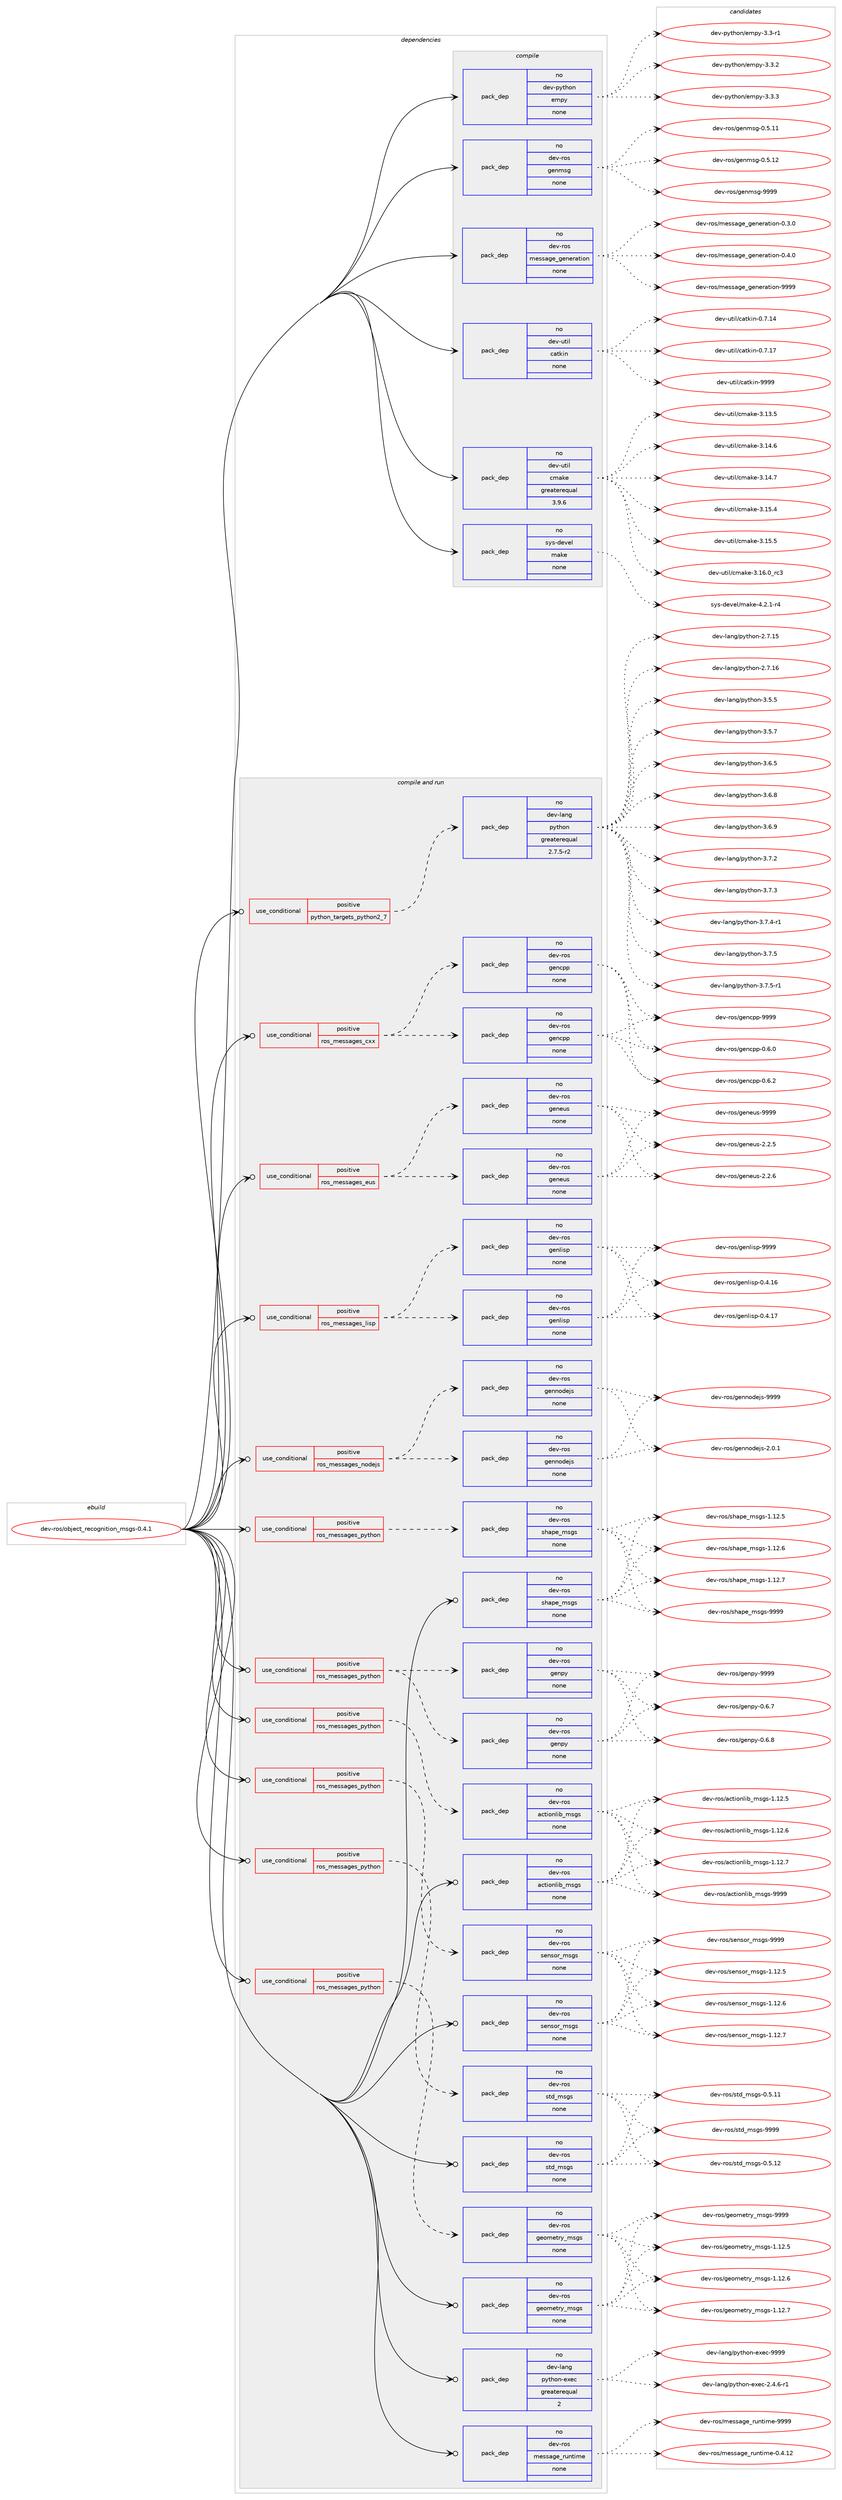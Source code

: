 digraph prolog {

# *************
# Graph options
# *************

newrank=true;
concentrate=true;
compound=true;
graph [rankdir=LR,fontname=Helvetica,fontsize=10,ranksep=1.5];#, ranksep=2.5, nodesep=0.2];
edge  [arrowhead=vee];
node  [fontname=Helvetica,fontsize=10];

# **********
# The ebuild
# **********

subgraph cluster_leftcol {
color=gray;
rank=same;
label=<<i>ebuild</i>>;
id [label="dev-ros/object_recognition_msgs-0.4.1", color=red, width=4, href="../dev-ros/object_recognition_msgs-0.4.1.svg"];
}

# ****************
# The dependencies
# ****************

subgraph cluster_midcol {
color=gray;
label=<<i>dependencies</i>>;
subgraph cluster_compile {
fillcolor="#eeeeee";
style=filled;
label=<<i>compile</i>>;
subgraph pack491332 {
dependency657239 [label=<<TABLE BORDER="0" CELLBORDER="1" CELLSPACING="0" CELLPADDING="4" WIDTH="220"><TR><TD ROWSPAN="6" CELLPADDING="30">pack_dep</TD></TR><TR><TD WIDTH="110">no</TD></TR><TR><TD>dev-python</TD></TR><TR><TD>empy</TD></TR><TR><TD>none</TD></TR><TR><TD></TD></TR></TABLE>>, shape=none, color=blue];
}
id:e -> dependency657239:w [weight=20,style="solid",arrowhead="vee"];
subgraph pack491333 {
dependency657240 [label=<<TABLE BORDER="0" CELLBORDER="1" CELLSPACING="0" CELLPADDING="4" WIDTH="220"><TR><TD ROWSPAN="6" CELLPADDING="30">pack_dep</TD></TR><TR><TD WIDTH="110">no</TD></TR><TR><TD>dev-ros</TD></TR><TR><TD>genmsg</TD></TR><TR><TD>none</TD></TR><TR><TD></TD></TR></TABLE>>, shape=none, color=blue];
}
id:e -> dependency657240:w [weight=20,style="solid",arrowhead="vee"];
subgraph pack491334 {
dependency657241 [label=<<TABLE BORDER="0" CELLBORDER="1" CELLSPACING="0" CELLPADDING="4" WIDTH="220"><TR><TD ROWSPAN="6" CELLPADDING="30">pack_dep</TD></TR><TR><TD WIDTH="110">no</TD></TR><TR><TD>dev-ros</TD></TR><TR><TD>message_generation</TD></TR><TR><TD>none</TD></TR><TR><TD></TD></TR></TABLE>>, shape=none, color=blue];
}
id:e -> dependency657241:w [weight=20,style="solid",arrowhead="vee"];
subgraph pack491335 {
dependency657242 [label=<<TABLE BORDER="0" CELLBORDER="1" CELLSPACING="0" CELLPADDING="4" WIDTH="220"><TR><TD ROWSPAN="6" CELLPADDING="30">pack_dep</TD></TR><TR><TD WIDTH="110">no</TD></TR><TR><TD>dev-util</TD></TR><TR><TD>catkin</TD></TR><TR><TD>none</TD></TR><TR><TD></TD></TR></TABLE>>, shape=none, color=blue];
}
id:e -> dependency657242:w [weight=20,style="solid",arrowhead="vee"];
subgraph pack491336 {
dependency657243 [label=<<TABLE BORDER="0" CELLBORDER="1" CELLSPACING="0" CELLPADDING="4" WIDTH="220"><TR><TD ROWSPAN="6" CELLPADDING="30">pack_dep</TD></TR><TR><TD WIDTH="110">no</TD></TR><TR><TD>dev-util</TD></TR><TR><TD>cmake</TD></TR><TR><TD>greaterequal</TD></TR><TR><TD>3.9.6</TD></TR></TABLE>>, shape=none, color=blue];
}
id:e -> dependency657243:w [weight=20,style="solid",arrowhead="vee"];
subgraph pack491337 {
dependency657244 [label=<<TABLE BORDER="0" CELLBORDER="1" CELLSPACING="0" CELLPADDING="4" WIDTH="220"><TR><TD ROWSPAN="6" CELLPADDING="30">pack_dep</TD></TR><TR><TD WIDTH="110">no</TD></TR><TR><TD>sys-devel</TD></TR><TR><TD>make</TD></TR><TR><TD>none</TD></TR><TR><TD></TD></TR></TABLE>>, shape=none, color=blue];
}
id:e -> dependency657244:w [weight=20,style="solid",arrowhead="vee"];
}
subgraph cluster_compileandrun {
fillcolor="#eeeeee";
style=filled;
label=<<i>compile and run</i>>;
subgraph cond154001 {
dependency657245 [label=<<TABLE BORDER="0" CELLBORDER="1" CELLSPACING="0" CELLPADDING="4"><TR><TD ROWSPAN="3" CELLPADDING="10">use_conditional</TD></TR><TR><TD>positive</TD></TR><TR><TD>python_targets_python2_7</TD></TR></TABLE>>, shape=none, color=red];
subgraph pack491338 {
dependency657246 [label=<<TABLE BORDER="0" CELLBORDER="1" CELLSPACING="0" CELLPADDING="4" WIDTH="220"><TR><TD ROWSPAN="6" CELLPADDING="30">pack_dep</TD></TR><TR><TD WIDTH="110">no</TD></TR><TR><TD>dev-lang</TD></TR><TR><TD>python</TD></TR><TR><TD>greaterequal</TD></TR><TR><TD>2.7.5-r2</TD></TR></TABLE>>, shape=none, color=blue];
}
dependency657245:e -> dependency657246:w [weight=20,style="dashed",arrowhead="vee"];
}
id:e -> dependency657245:w [weight=20,style="solid",arrowhead="odotvee"];
subgraph cond154002 {
dependency657247 [label=<<TABLE BORDER="0" CELLBORDER="1" CELLSPACING="0" CELLPADDING="4"><TR><TD ROWSPAN="3" CELLPADDING="10">use_conditional</TD></TR><TR><TD>positive</TD></TR><TR><TD>ros_messages_cxx</TD></TR></TABLE>>, shape=none, color=red];
subgraph pack491339 {
dependency657248 [label=<<TABLE BORDER="0" CELLBORDER="1" CELLSPACING="0" CELLPADDING="4" WIDTH="220"><TR><TD ROWSPAN="6" CELLPADDING="30">pack_dep</TD></TR><TR><TD WIDTH="110">no</TD></TR><TR><TD>dev-ros</TD></TR><TR><TD>gencpp</TD></TR><TR><TD>none</TD></TR><TR><TD></TD></TR></TABLE>>, shape=none, color=blue];
}
dependency657247:e -> dependency657248:w [weight=20,style="dashed",arrowhead="vee"];
subgraph pack491340 {
dependency657249 [label=<<TABLE BORDER="0" CELLBORDER="1" CELLSPACING="0" CELLPADDING="4" WIDTH="220"><TR><TD ROWSPAN="6" CELLPADDING="30">pack_dep</TD></TR><TR><TD WIDTH="110">no</TD></TR><TR><TD>dev-ros</TD></TR><TR><TD>gencpp</TD></TR><TR><TD>none</TD></TR><TR><TD></TD></TR></TABLE>>, shape=none, color=blue];
}
dependency657247:e -> dependency657249:w [weight=20,style="dashed",arrowhead="vee"];
}
id:e -> dependency657247:w [weight=20,style="solid",arrowhead="odotvee"];
subgraph cond154003 {
dependency657250 [label=<<TABLE BORDER="0" CELLBORDER="1" CELLSPACING="0" CELLPADDING="4"><TR><TD ROWSPAN="3" CELLPADDING="10">use_conditional</TD></TR><TR><TD>positive</TD></TR><TR><TD>ros_messages_eus</TD></TR></TABLE>>, shape=none, color=red];
subgraph pack491341 {
dependency657251 [label=<<TABLE BORDER="0" CELLBORDER="1" CELLSPACING="0" CELLPADDING="4" WIDTH="220"><TR><TD ROWSPAN="6" CELLPADDING="30">pack_dep</TD></TR><TR><TD WIDTH="110">no</TD></TR><TR><TD>dev-ros</TD></TR><TR><TD>geneus</TD></TR><TR><TD>none</TD></TR><TR><TD></TD></TR></TABLE>>, shape=none, color=blue];
}
dependency657250:e -> dependency657251:w [weight=20,style="dashed",arrowhead="vee"];
subgraph pack491342 {
dependency657252 [label=<<TABLE BORDER="0" CELLBORDER="1" CELLSPACING="0" CELLPADDING="4" WIDTH="220"><TR><TD ROWSPAN="6" CELLPADDING="30">pack_dep</TD></TR><TR><TD WIDTH="110">no</TD></TR><TR><TD>dev-ros</TD></TR><TR><TD>geneus</TD></TR><TR><TD>none</TD></TR><TR><TD></TD></TR></TABLE>>, shape=none, color=blue];
}
dependency657250:e -> dependency657252:w [weight=20,style="dashed",arrowhead="vee"];
}
id:e -> dependency657250:w [weight=20,style="solid",arrowhead="odotvee"];
subgraph cond154004 {
dependency657253 [label=<<TABLE BORDER="0" CELLBORDER="1" CELLSPACING="0" CELLPADDING="4"><TR><TD ROWSPAN="3" CELLPADDING="10">use_conditional</TD></TR><TR><TD>positive</TD></TR><TR><TD>ros_messages_lisp</TD></TR></TABLE>>, shape=none, color=red];
subgraph pack491343 {
dependency657254 [label=<<TABLE BORDER="0" CELLBORDER="1" CELLSPACING="0" CELLPADDING="4" WIDTH="220"><TR><TD ROWSPAN="6" CELLPADDING="30">pack_dep</TD></TR><TR><TD WIDTH="110">no</TD></TR><TR><TD>dev-ros</TD></TR><TR><TD>genlisp</TD></TR><TR><TD>none</TD></TR><TR><TD></TD></TR></TABLE>>, shape=none, color=blue];
}
dependency657253:e -> dependency657254:w [weight=20,style="dashed",arrowhead="vee"];
subgraph pack491344 {
dependency657255 [label=<<TABLE BORDER="0" CELLBORDER="1" CELLSPACING="0" CELLPADDING="4" WIDTH="220"><TR><TD ROWSPAN="6" CELLPADDING="30">pack_dep</TD></TR><TR><TD WIDTH="110">no</TD></TR><TR><TD>dev-ros</TD></TR><TR><TD>genlisp</TD></TR><TR><TD>none</TD></TR><TR><TD></TD></TR></TABLE>>, shape=none, color=blue];
}
dependency657253:e -> dependency657255:w [weight=20,style="dashed",arrowhead="vee"];
}
id:e -> dependency657253:w [weight=20,style="solid",arrowhead="odotvee"];
subgraph cond154005 {
dependency657256 [label=<<TABLE BORDER="0" CELLBORDER="1" CELLSPACING="0" CELLPADDING="4"><TR><TD ROWSPAN="3" CELLPADDING="10">use_conditional</TD></TR><TR><TD>positive</TD></TR><TR><TD>ros_messages_nodejs</TD></TR></TABLE>>, shape=none, color=red];
subgraph pack491345 {
dependency657257 [label=<<TABLE BORDER="0" CELLBORDER="1" CELLSPACING="0" CELLPADDING="4" WIDTH="220"><TR><TD ROWSPAN="6" CELLPADDING="30">pack_dep</TD></TR><TR><TD WIDTH="110">no</TD></TR><TR><TD>dev-ros</TD></TR><TR><TD>gennodejs</TD></TR><TR><TD>none</TD></TR><TR><TD></TD></TR></TABLE>>, shape=none, color=blue];
}
dependency657256:e -> dependency657257:w [weight=20,style="dashed",arrowhead="vee"];
subgraph pack491346 {
dependency657258 [label=<<TABLE BORDER="0" CELLBORDER="1" CELLSPACING="0" CELLPADDING="4" WIDTH="220"><TR><TD ROWSPAN="6" CELLPADDING="30">pack_dep</TD></TR><TR><TD WIDTH="110">no</TD></TR><TR><TD>dev-ros</TD></TR><TR><TD>gennodejs</TD></TR><TR><TD>none</TD></TR><TR><TD></TD></TR></TABLE>>, shape=none, color=blue];
}
dependency657256:e -> dependency657258:w [weight=20,style="dashed",arrowhead="vee"];
}
id:e -> dependency657256:w [weight=20,style="solid",arrowhead="odotvee"];
subgraph cond154006 {
dependency657259 [label=<<TABLE BORDER="0" CELLBORDER="1" CELLSPACING="0" CELLPADDING="4"><TR><TD ROWSPAN="3" CELLPADDING="10">use_conditional</TD></TR><TR><TD>positive</TD></TR><TR><TD>ros_messages_python</TD></TR></TABLE>>, shape=none, color=red];
subgraph pack491347 {
dependency657260 [label=<<TABLE BORDER="0" CELLBORDER="1" CELLSPACING="0" CELLPADDING="4" WIDTH="220"><TR><TD ROWSPAN="6" CELLPADDING="30">pack_dep</TD></TR><TR><TD WIDTH="110">no</TD></TR><TR><TD>dev-ros</TD></TR><TR><TD>actionlib_msgs</TD></TR><TR><TD>none</TD></TR><TR><TD></TD></TR></TABLE>>, shape=none, color=blue];
}
dependency657259:e -> dependency657260:w [weight=20,style="dashed",arrowhead="vee"];
}
id:e -> dependency657259:w [weight=20,style="solid",arrowhead="odotvee"];
subgraph cond154007 {
dependency657261 [label=<<TABLE BORDER="0" CELLBORDER="1" CELLSPACING="0" CELLPADDING="4"><TR><TD ROWSPAN="3" CELLPADDING="10">use_conditional</TD></TR><TR><TD>positive</TD></TR><TR><TD>ros_messages_python</TD></TR></TABLE>>, shape=none, color=red];
subgraph pack491348 {
dependency657262 [label=<<TABLE BORDER="0" CELLBORDER="1" CELLSPACING="0" CELLPADDING="4" WIDTH="220"><TR><TD ROWSPAN="6" CELLPADDING="30">pack_dep</TD></TR><TR><TD WIDTH="110">no</TD></TR><TR><TD>dev-ros</TD></TR><TR><TD>genpy</TD></TR><TR><TD>none</TD></TR><TR><TD></TD></TR></TABLE>>, shape=none, color=blue];
}
dependency657261:e -> dependency657262:w [weight=20,style="dashed",arrowhead="vee"];
subgraph pack491349 {
dependency657263 [label=<<TABLE BORDER="0" CELLBORDER="1" CELLSPACING="0" CELLPADDING="4" WIDTH="220"><TR><TD ROWSPAN="6" CELLPADDING="30">pack_dep</TD></TR><TR><TD WIDTH="110">no</TD></TR><TR><TD>dev-ros</TD></TR><TR><TD>genpy</TD></TR><TR><TD>none</TD></TR><TR><TD></TD></TR></TABLE>>, shape=none, color=blue];
}
dependency657261:e -> dependency657263:w [weight=20,style="dashed",arrowhead="vee"];
}
id:e -> dependency657261:w [weight=20,style="solid",arrowhead="odotvee"];
subgraph cond154008 {
dependency657264 [label=<<TABLE BORDER="0" CELLBORDER="1" CELLSPACING="0" CELLPADDING="4"><TR><TD ROWSPAN="3" CELLPADDING="10">use_conditional</TD></TR><TR><TD>positive</TD></TR><TR><TD>ros_messages_python</TD></TR></TABLE>>, shape=none, color=red];
subgraph pack491350 {
dependency657265 [label=<<TABLE BORDER="0" CELLBORDER="1" CELLSPACING="0" CELLPADDING="4" WIDTH="220"><TR><TD ROWSPAN="6" CELLPADDING="30">pack_dep</TD></TR><TR><TD WIDTH="110">no</TD></TR><TR><TD>dev-ros</TD></TR><TR><TD>geometry_msgs</TD></TR><TR><TD>none</TD></TR><TR><TD></TD></TR></TABLE>>, shape=none, color=blue];
}
dependency657264:e -> dependency657265:w [weight=20,style="dashed",arrowhead="vee"];
}
id:e -> dependency657264:w [weight=20,style="solid",arrowhead="odotvee"];
subgraph cond154009 {
dependency657266 [label=<<TABLE BORDER="0" CELLBORDER="1" CELLSPACING="0" CELLPADDING="4"><TR><TD ROWSPAN="3" CELLPADDING="10">use_conditional</TD></TR><TR><TD>positive</TD></TR><TR><TD>ros_messages_python</TD></TR></TABLE>>, shape=none, color=red];
subgraph pack491351 {
dependency657267 [label=<<TABLE BORDER="0" CELLBORDER="1" CELLSPACING="0" CELLPADDING="4" WIDTH="220"><TR><TD ROWSPAN="6" CELLPADDING="30">pack_dep</TD></TR><TR><TD WIDTH="110">no</TD></TR><TR><TD>dev-ros</TD></TR><TR><TD>sensor_msgs</TD></TR><TR><TD>none</TD></TR><TR><TD></TD></TR></TABLE>>, shape=none, color=blue];
}
dependency657266:e -> dependency657267:w [weight=20,style="dashed",arrowhead="vee"];
}
id:e -> dependency657266:w [weight=20,style="solid",arrowhead="odotvee"];
subgraph cond154010 {
dependency657268 [label=<<TABLE BORDER="0" CELLBORDER="1" CELLSPACING="0" CELLPADDING="4"><TR><TD ROWSPAN="3" CELLPADDING="10">use_conditional</TD></TR><TR><TD>positive</TD></TR><TR><TD>ros_messages_python</TD></TR></TABLE>>, shape=none, color=red];
subgraph pack491352 {
dependency657269 [label=<<TABLE BORDER="0" CELLBORDER="1" CELLSPACING="0" CELLPADDING="4" WIDTH="220"><TR><TD ROWSPAN="6" CELLPADDING="30">pack_dep</TD></TR><TR><TD WIDTH="110">no</TD></TR><TR><TD>dev-ros</TD></TR><TR><TD>shape_msgs</TD></TR><TR><TD>none</TD></TR><TR><TD></TD></TR></TABLE>>, shape=none, color=blue];
}
dependency657268:e -> dependency657269:w [weight=20,style="dashed",arrowhead="vee"];
}
id:e -> dependency657268:w [weight=20,style="solid",arrowhead="odotvee"];
subgraph cond154011 {
dependency657270 [label=<<TABLE BORDER="0" CELLBORDER="1" CELLSPACING="0" CELLPADDING="4"><TR><TD ROWSPAN="3" CELLPADDING="10">use_conditional</TD></TR><TR><TD>positive</TD></TR><TR><TD>ros_messages_python</TD></TR></TABLE>>, shape=none, color=red];
subgraph pack491353 {
dependency657271 [label=<<TABLE BORDER="0" CELLBORDER="1" CELLSPACING="0" CELLPADDING="4" WIDTH="220"><TR><TD ROWSPAN="6" CELLPADDING="30">pack_dep</TD></TR><TR><TD WIDTH="110">no</TD></TR><TR><TD>dev-ros</TD></TR><TR><TD>std_msgs</TD></TR><TR><TD>none</TD></TR><TR><TD></TD></TR></TABLE>>, shape=none, color=blue];
}
dependency657270:e -> dependency657271:w [weight=20,style="dashed",arrowhead="vee"];
}
id:e -> dependency657270:w [weight=20,style="solid",arrowhead="odotvee"];
subgraph pack491354 {
dependency657272 [label=<<TABLE BORDER="0" CELLBORDER="1" CELLSPACING="0" CELLPADDING="4" WIDTH="220"><TR><TD ROWSPAN="6" CELLPADDING="30">pack_dep</TD></TR><TR><TD WIDTH="110">no</TD></TR><TR><TD>dev-lang</TD></TR><TR><TD>python-exec</TD></TR><TR><TD>greaterequal</TD></TR><TR><TD>2</TD></TR></TABLE>>, shape=none, color=blue];
}
id:e -> dependency657272:w [weight=20,style="solid",arrowhead="odotvee"];
subgraph pack491355 {
dependency657273 [label=<<TABLE BORDER="0" CELLBORDER="1" CELLSPACING="0" CELLPADDING="4" WIDTH="220"><TR><TD ROWSPAN="6" CELLPADDING="30">pack_dep</TD></TR><TR><TD WIDTH="110">no</TD></TR><TR><TD>dev-ros</TD></TR><TR><TD>actionlib_msgs</TD></TR><TR><TD>none</TD></TR><TR><TD></TD></TR></TABLE>>, shape=none, color=blue];
}
id:e -> dependency657273:w [weight=20,style="solid",arrowhead="odotvee"];
subgraph pack491356 {
dependency657274 [label=<<TABLE BORDER="0" CELLBORDER="1" CELLSPACING="0" CELLPADDING="4" WIDTH="220"><TR><TD ROWSPAN="6" CELLPADDING="30">pack_dep</TD></TR><TR><TD WIDTH="110">no</TD></TR><TR><TD>dev-ros</TD></TR><TR><TD>geometry_msgs</TD></TR><TR><TD>none</TD></TR><TR><TD></TD></TR></TABLE>>, shape=none, color=blue];
}
id:e -> dependency657274:w [weight=20,style="solid",arrowhead="odotvee"];
subgraph pack491357 {
dependency657275 [label=<<TABLE BORDER="0" CELLBORDER="1" CELLSPACING="0" CELLPADDING="4" WIDTH="220"><TR><TD ROWSPAN="6" CELLPADDING="30">pack_dep</TD></TR><TR><TD WIDTH="110">no</TD></TR><TR><TD>dev-ros</TD></TR><TR><TD>message_runtime</TD></TR><TR><TD>none</TD></TR><TR><TD></TD></TR></TABLE>>, shape=none, color=blue];
}
id:e -> dependency657275:w [weight=20,style="solid",arrowhead="odotvee"];
subgraph pack491358 {
dependency657276 [label=<<TABLE BORDER="0" CELLBORDER="1" CELLSPACING="0" CELLPADDING="4" WIDTH="220"><TR><TD ROWSPAN="6" CELLPADDING="30">pack_dep</TD></TR><TR><TD WIDTH="110">no</TD></TR><TR><TD>dev-ros</TD></TR><TR><TD>sensor_msgs</TD></TR><TR><TD>none</TD></TR><TR><TD></TD></TR></TABLE>>, shape=none, color=blue];
}
id:e -> dependency657276:w [weight=20,style="solid",arrowhead="odotvee"];
subgraph pack491359 {
dependency657277 [label=<<TABLE BORDER="0" CELLBORDER="1" CELLSPACING="0" CELLPADDING="4" WIDTH="220"><TR><TD ROWSPAN="6" CELLPADDING="30">pack_dep</TD></TR><TR><TD WIDTH="110">no</TD></TR><TR><TD>dev-ros</TD></TR><TR><TD>shape_msgs</TD></TR><TR><TD>none</TD></TR><TR><TD></TD></TR></TABLE>>, shape=none, color=blue];
}
id:e -> dependency657277:w [weight=20,style="solid",arrowhead="odotvee"];
subgraph pack491360 {
dependency657278 [label=<<TABLE BORDER="0" CELLBORDER="1" CELLSPACING="0" CELLPADDING="4" WIDTH="220"><TR><TD ROWSPAN="6" CELLPADDING="30">pack_dep</TD></TR><TR><TD WIDTH="110">no</TD></TR><TR><TD>dev-ros</TD></TR><TR><TD>std_msgs</TD></TR><TR><TD>none</TD></TR><TR><TD></TD></TR></TABLE>>, shape=none, color=blue];
}
id:e -> dependency657278:w [weight=20,style="solid",arrowhead="odotvee"];
}
subgraph cluster_run {
fillcolor="#eeeeee";
style=filled;
label=<<i>run</i>>;
}
}

# **************
# The candidates
# **************

subgraph cluster_choices {
rank=same;
color=gray;
label=<<i>candidates</i>>;

subgraph choice491332 {
color=black;
nodesep=1;
choice1001011184511212111610411111047101109112121455146514511449 [label="dev-python/empy-3.3-r1", color=red, width=4,href="../dev-python/empy-3.3-r1.svg"];
choice1001011184511212111610411111047101109112121455146514650 [label="dev-python/empy-3.3.2", color=red, width=4,href="../dev-python/empy-3.3.2.svg"];
choice1001011184511212111610411111047101109112121455146514651 [label="dev-python/empy-3.3.3", color=red, width=4,href="../dev-python/empy-3.3.3.svg"];
dependency657239:e -> choice1001011184511212111610411111047101109112121455146514511449:w [style=dotted,weight="100"];
dependency657239:e -> choice1001011184511212111610411111047101109112121455146514650:w [style=dotted,weight="100"];
dependency657239:e -> choice1001011184511212111610411111047101109112121455146514651:w [style=dotted,weight="100"];
}
subgraph choice491333 {
color=black;
nodesep=1;
choice100101118451141111154710310111010911510345484653464949 [label="dev-ros/genmsg-0.5.11", color=red, width=4,href="../dev-ros/genmsg-0.5.11.svg"];
choice100101118451141111154710310111010911510345484653464950 [label="dev-ros/genmsg-0.5.12", color=red, width=4,href="../dev-ros/genmsg-0.5.12.svg"];
choice10010111845114111115471031011101091151034557575757 [label="dev-ros/genmsg-9999", color=red, width=4,href="../dev-ros/genmsg-9999.svg"];
dependency657240:e -> choice100101118451141111154710310111010911510345484653464949:w [style=dotted,weight="100"];
dependency657240:e -> choice100101118451141111154710310111010911510345484653464950:w [style=dotted,weight="100"];
dependency657240:e -> choice10010111845114111115471031011101091151034557575757:w [style=dotted,weight="100"];
}
subgraph choice491334 {
color=black;
nodesep=1;
choice1001011184511411111547109101115115971031019510310111010111497116105111110454846514648 [label="dev-ros/message_generation-0.3.0", color=red, width=4,href="../dev-ros/message_generation-0.3.0.svg"];
choice1001011184511411111547109101115115971031019510310111010111497116105111110454846524648 [label="dev-ros/message_generation-0.4.0", color=red, width=4,href="../dev-ros/message_generation-0.4.0.svg"];
choice10010111845114111115471091011151159710310195103101110101114971161051111104557575757 [label="dev-ros/message_generation-9999", color=red, width=4,href="../dev-ros/message_generation-9999.svg"];
dependency657241:e -> choice1001011184511411111547109101115115971031019510310111010111497116105111110454846514648:w [style=dotted,weight="100"];
dependency657241:e -> choice1001011184511411111547109101115115971031019510310111010111497116105111110454846524648:w [style=dotted,weight="100"];
dependency657241:e -> choice10010111845114111115471091011151159710310195103101110101114971161051111104557575757:w [style=dotted,weight="100"];
}
subgraph choice491335 {
color=black;
nodesep=1;
choice1001011184511711610510847999711610710511045484655464952 [label="dev-util/catkin-0.7.14", color=red, width=4,href="../dev-util/catkin-0.7.14.svg"];
choice1001011184511711610510847999711610710511045484655464955 [label="dev-util/catkin-0.7.17", color=red, width=4,href="../dev-util/catkin-0.7.17.svg"];
choice100101118451171161051084799971161071051104557575757 [label="dev-util/catkin-9999", color=red, width=4,href="../dev-util/catkin-9999.svg"];
dependency657242:e -> choice1001011184511711610510847999711610710511045484655464952:w [style=dotted,weight="100"];
dependency657242:e -> choice1001011184511711610510847999711610710511045484655464955:w [style=dotted,weight="100"];
dependency657242:e -> choice100101118451171161051084799971161071051104557575757:w [style=dotted,weight="100"];
}
subgraph choice491336 {
color=black;
nodesep=1;
choice1001011184511711610510847991099710710145514649514653 [label="dev-util/cmake-3.13.5", color=red, width=4,href="../dev-util/cmake-3.13.5.svg"];
choice1001011184511711610510847991099710710145514649524654 [label="dev-util/cmake-3.14.6", color=red, width=4,href="../dev-util/cmake-3.14.6.svg"];
choice1001011184511711610510847991099710710145514649524655 [label="dev-util/cmake-3.14.7", color=red, width=4,href="../dev-util/cmake-3.14.7.svg"];
choice1001011184511711610510847991099710710145514649534652 [label="dev-util/cmake-3.15.4", color=red, width=4,href="../dev-util/cmake-3.15.4.svg"];
choice1001011184511711610510847991099710710145514649534653 [label="dev-util/cmake-3.15.5", color=red, width=4,href="../dev-util/cmake-3.15.5.svg"];
choice1001011184511711610510847991099710710145514649544648951149951 [label="dev-util/cmake-3.16.0_rc3", color=red, width=4,href="../dev-util/cmake-3.16.0_rc3.svg"];
dependency657243:e -> choice1001011184511711610510847991099710710145514649514653:w [style=dotted,weight="100"];
dependency657243:e -> choice1001011184511711610510847991099710710145514649524654:w [style=dotted,weight="100"];
dependency657243:e -> choice1001011184511711610510847991099710710145514649524655:w [style=dotted,weight="100"];
dependency657243:e -> choice1001011184511711610510847991099710710145514649534652:w [style=dotted,weight="100"];
dependency657243:e -> choice1001011184511711610510847991099710710145514649534653:w [style=dotted,weight="100"];
dependency657243:e -> choice1001011184511711610510847991099710710145514649544648951149951:w [style=dotted,weight="100"];
}
subgraph choice491337 {
color=black;
nodesep=1;
choice1151211154510010111810110847109971071014552465046494511452 [label="sys-devel/make-4.2.1-r4", color=red, width=4,href="../sys-devel/make-4.2.1-r4.svg"];
dependency657244:e -> choice1151211154510010111810110847109971071014552465046494511452:w [style=dotted,weight="100"];
}
subgraph choice491338 {
color=black;
nodesep=1;
choice10010111845108971101034711212111610411111045504655464953 [label="dev-lang/python-2.7.15", color=red, width=4,href="../dev-lang/python-2.7.15.svg"];
choice10010111845108971101034711212111610411111045504655464954 [label="dev-lang/python-2.7.16", color=red, width=4,href="../dev-lang/python-2.7.16.svg"];
choice100101118451089711010347112121116104111110455146534653 [label="dev-lang/python-3.5.5", color=red, width=4,href="../dev-lang/python-3.5.5.svg"];
choice100101118451089711010347112121116104111110455146534655 [label="dev-lang/python-3.5.7", color=red, width=4,href="../dev-lang/python-3.5.7.svg"];
choice100101118451089711010347112121116104111110455146544653 [label="dev-lang/python-3.6.5", color=red, width=4,href="../dev-lang/python-3.6.5.svg"];
choice100101118451089711010347112121116104111110455146544656 [label="dev-lang/python-3.6.8", color=red, width=4,href="../dev-lang/python-3.6.8.svg"];
choice100101118451089711010347112121116104111110455146544657 [label="dev-lang/python-3.6.9", color=red, width=4,href="../dev-lang/python-3.6.9.svg"];
choice100101118451089711010347112121116104111110455146554650 [label="dev-lang/python-3.7.2", color=red, width=4,href="../dev-lang/python-3.7.2.svg"];
choice100101118451089711010347112121116104111110455146554651 [label="dev-lang/python-3.7.3", color=red, width=4,href="../dev-lang/python-3.7.3.svg"];
choice1001011184510897110103471121211161041111104551465546524511449 [label="dev-lang/python-3.7.4-r1", color=red, width=4,href="../dev-lang/python-3.7.4-r1.svg"];
choice100101118451089711010347112121116104111110455146554653 [label="dev-lang/python-3.7.5", color=red, width=4,href="../dev-lang/python-3.7.5.svg"];
choice1001011184510897110103471121211161041111104551465546534511449 [label="dev-lang/python-3.7.5-r1", color=red, width=4,href="../dev-lang/python-3.7.5-r1.svg"];
dependency657246:e -> choice10010111845108971101034711212111610411111045504655464953:w [style=dotted,weight="100"];
dependency657246:e -> choice10010111845108971101034711212111610411111045504655464954:w [style=dotted,weight="100"];
dependency657246:e -> choice100101118451089711010347112121116104111110455146534653:w [style=dotted,weight="100"];
dependency657246:e -> choice100101118451089711010347112121116104111110455146534655:w [style=dotted,weight="100"];
dependency657246:e -> choice100101118451089711010347112121116104111110455146544653:w [style=dotted,weight="100"];
dependency657246:e -> choice100101118451089711010347112121116104111110455146544656:w [style=dotted,weight="100"];
dependency657246:e -> choice100101118451089711010347112121116104111110455146544657:w [style=dotted,weight="100"];
dependency657246:e -> choice100101118451089711010347112121116104111110455146554650:w [style=dotted,weight="100"];
dependency657246:e -> choice100101118451089711010347112121116104111110455146554651:w [style=dotted,weight="100"];
dependency657246:e -> choice1001011184510897110103471121211161041111104551465546524511449:w [style=dotted,weight="100"];
dependency657246:e -> choice100101118451089711010347112121116104111110455146554653:w [style=dotted,weight="100"];
dependency657246:e -> choice1001011184510897110103471121211161041111104551465546534511449:w [style=dotted,weight="100"];
}
subgraph choice491339 {
color=black;
nodesep=1;
choice100101118451141111154710310111099112112454846544648 [label="dev-ros/gencpp-0.6.0", color=red, width=4,href="../dev-ros/gencpp-0.6.0.svg"];
choice100101118451141111154710310111099112112454846544650 [label="dev-ros/gencpp-0.6.2", color=red, width=4,href="../dev-ros/gencpp-0.6.2.svg"];
choice1001011184511411111547103101110991121124557575757 [label="dev-ros/gencpp-9999", color=red, width=4,href="../dev-ros/gencpp-9999.svg"];
dependency657248:e -> choice100101118451141111154710310111099112112454846544648:w [style=dotted,weight="100"];
dependency657248:e -> choice100101118451141111154710310111099112112454846544650:w [style=dotted,weight="100"];
dependency657248:e -> choice1001011184511411111547103101110991121124557575757:w [style=dotted,weight="100"];
}
subgraph choice491340 {
color=black;
nodesep=1;
choice100101118451141111154710310111099112112454846544648 [label="dev-ros/gencpp-0.6.0", color=red, width=4,href="../dev-ros/gencpp-0.6.0.svg"];
choice100101118451141111154710310111099112112454846544650 [label="dev-ros/gencpp-0.6.2", color=red, width=4,href="../dev-ros/gencpp-0.6.2.svg"];
choice1001011184511411111547103101110991121124557575757 [label="dev-ros/gencpp-9999", color=red, width=4,href="../dev-ros/gencpp-9999.svg"];
dependency657249:e -> choice100101118451141111154710310111099112112454846544648:w [style=dotted,weight="100"];
dependency657249:e -> choice100101118451141111154710310111099112112454846544650:w [style=dotted,weight="100"];
dependency657249:e -> choice1001011184511411111547103101110991121124557575757:w [style=dotted,weight="100"];
}
subgraph choice491341 {
color=black;
nodesep=1;
choice1001011184511411111547103101110101117115455046504653 [label="dev-ros/geneus-2.2.5", color=red, width=4,href="../dev-ros/geneus-2.2.5.svg"];
choice1001011184511411111547103101110101117115455046504654 [label="dev-ros/geneus-2.2.6", color=red, width=4,href="../dev-ros/geneus-2.2.6.svg"];
choice10010111845114111115471031011101011171154557575757 [label="dev-ros/geneus-9999", color=red, width=4,href="../dev-ros/geneus-9999.svg"];
dependency657251:e -> choice1001011184511411111547103101110101117115455046504653:w [style=dotted,weight="100"];
dependency657251:e -> choice1001011184511411111547103101110101117115455046504654:w [style=dotted,weight="100"];
dependency657251:e -> choice10010111845114111115471031011101011171154557575757:w [style=dotted,weight="100"];
}
subgraph choice491342 {
color=black;
nodesep=1;
choice1001011184511411111547103101110101117115455046504653 [label="dev-ros/geneus-2.2.5", color=red, width=4,href="../dev-ros/geneus-2.2.5.svg"];
choice1001011184511411111547103101110101117115455046504654 [label="dev-ros/geneus-2.2.6", color=red, width=4,href="../dev-ros/geneus-2.2.6.svg"];
choice10010111845114111115471031011101011171154557575757 [label="dev-ros/geneus-9999", color=red, width=4,href="../dev-ros/geneus-9999.svg"];
dependency657252:e -> choice1001011184511411111547103101110101117115455046504653:w [style=dotted,weight="100"];
dependency657252:e -> choice1001011184511411111547103101110101117115455046504654:w [style=dotted,weight="100"];
dependency657252:e -> choice10010111845114111115471031011101011171154557575757:w [style=dotted,weight="100"];
}
subgraph choice491343 {
color=black;
nodesep=1;
choice100101118451141111154710310111010810511511245484652464954 [label="dev-ros/genlisp-0.4.16", color=red, width=4,href="../dev-ros/genlisp-0.4.16.svg"];
choice100101118451141111154710310111010810511511245484652464955 [label="dev-ros/genlisp-0.4.17", color=red, width=4,href="../dev-ros/genlisp-0.4.17.svg"];
choice10010111845114111115471031011101081051151124557575757 [label="dev-ros/genlisp-9999", color=red, width=4,href="../dev-ros/genlisp-9999.svg"];
dependency657254:e -> choice100101118451141111154710310111010810511511245484652464954:w [style=dotted,weight="100"];
dependency657254:e -> choice100101118451141111154710310111010810511511245484652464955:w [style=dotted,weight="100"];
dependency657254:e -> choice10010111845114111115471031011101081051151124557575757:w [style=dotted,weight="100"];
}
subgraph choice491344 {
color=black;
nodesep=1;
choice100101118451141111154710310111010810511511245484652464954 [label="dev-ros/genlisp-0.4.16", color=red, width=4,href="../dev-ros/genlisp-0.4.16.svg"];
choice100101118451141111154710310111010810511511245484652464955 [label="dev-ros/genlisp-0.4.17", color=red, width=4,href="../dev-ros/genlisp-0.4.17.svg"];
choice10010111845114111115471031011101081051151124557575757 [label="dev-ros/genlisp-9999", color=red, width=4,href="../dev-ros/genlisp-9999.svg"];
dependency657255:e -> choice100101118451141111154710310111010810511511245484652464954:w [style=dotted,weight="100"];
dependency657255:e -> choice100101118451141111154710310111010810511511245484652464955:w [style=dotted,weight="100"];
dependency657255:e -> choice10010111845114111115471031011101081051151124557575757:w [style=dotted,weight="100"];
}
subgraph choice491345 {
color=black;
nodesep=1;
choice1001011184511411111547103101110110111100101106115455046484649 [label="dev-ros/gennodejs-2.0.1", color=red, width=4,href="../dev-ros/gennodejs-2.0.1.svg"];
choice10010111845114111115471031011101101111001011061154557575757 [label="dev-ros/gennodejs-9999", color=red, width=4,href="../dev-ros/gennodejs-9999.svg"];
dependency657257:e -> choice1001011184511411111547103101110110111100101106115455046484649:w [style=dotted,weight="100"];
dependency657257:e -> choice10010111845114111115471031011101101111001011061154557575757:w [style=dotted,weight="100"];
}
subgraph choice491346 {
color=black;
nodesep=1;
choice1001011184511411111547103101110110111100101106115455046484649 [label="dev-ros/gennodejs-2.0.1", color=red, width=4,href="../dev-ros/gennodejs-2.0.1.svg"];
choice10010111845114111115471031011101101111001011061154557575757 [label="dev-ros/gennodejs-9999", color=red, width=4,href="../dev-ros/gennodejs-9999.svg"];
dependency657258:e -> choice1001011184511411111547103101110110111100101106115455046484649:w [style=dotted,weight="100"];
dependency657258:e -> choice10010111845114111115471031011101101111001011061154557575757:w [style=dotted,weight="100"];
}
subgraph choice491347 {
color=black;
nodesep=1;
choice10010111845114111115479799116105111110108105989510911510311545494649504653 [label="dev-ros/actionlib_msgs-1.12.5", color=red, width=4,href="../dev-ros/actionlib_msgs-1.12.5.svg"];
choice10010111845114111115479799116105111110108105989510911510311545494649504654 [label="dev-ros/actionlib_msgs-1.12.6", color=red, width=4,href="../dev-ros/actionlib_msgs-1.12.6.svg"];
choice10010111845114111115479799116105111110108105989510911510311545494649504655 [label="dev-ros/actionlib_msgs-1.12.7", color=red, width=4,href="../dev-ros/actionlib_msgs-1.12.7.svg"];
choice1001011184511411111547979911610511111010810598951091151031154557575757 [label="dev-ros/actionlib_msgs-9999", color=red, width=4,href="../dev-ros/actionlib_msgs-9999.svg"];
dependency657260:e -> choice10010111845114111115479799116105111110108105989510911510311545494649504653:w [style=dotted,weight="100"];
dependency657260:e -> choice10010111845114111115479799116105111110108105989510911510311545494649504654:w [style=dotted,weight="100"];
dependency657260:e -> choice10010111845114111115479799116105111110108105989510911510311545494649504655:w [style=dotted,weight="100"];
dependency657260:e -> choice1001011184511411111547979911610511111010810598951091151031154557575757:w [style=dotted,weight="100"];
}
subgraph choice491348 {
color=black;
nodesep=1;
choice1001011184511411111547103101110112121454846544655 [label="dev-ros/genpy-0.6.7", color=red, width=4,href="../dev-ros/genpy-0.6.7.svg"];
choice1001011184511411111547103101110112121454846544656 [label="dev-ros/genpy-0.6.8", color=red, width=4,href="../dev-ros/genpy-0.6.8.svg"];
choice10010111845114111115471031011101121214557575757 [label="dev-ros/genpy-9999", color=red, width=4,href="../dev-ros/genpy-9999.svg"];
dependency657262:e -> choice1001011184511411111547103101110112121454846544655:w [style=dotted,weight="100"];
dependency657262:e -> choice1001011184511411111547103101110112121454846544656:w [style=dotted,weight="100"];
dependency657262:e -> choice10010111845114111115471031011101121214557575757:w [style=dotted,weight="100"];
}
subgraph choice491349 {
color=black;
nodesep=1;
choice1001011184511411111547103101110112121454846544655 [label="dev-ros/genpy-0.6.7", color=red, width=4,href="../dev-ros/genpy-0.6.7.svg"];
choice1001011184511411111547103101110112121454846544656 [label="dev-ros/genpy-0.6.8", color=red, width=4,href="../dev-ros/genpy-0.6.8.svg"];
choice10010111845114111115471031011101121214557575757 [label="dev-ros/genpy-9999", color=red, width=4,href="../dev-ros/genpy-9999.svg"];
dependency657263:e -> choice1001011184511411111547103101110112121454846544655:w [style=dotted,weight="100"];
dependency657263:e -> choice1001011184511411111547103101110112121454846544656:w [style=dotted,weight="100"];
dependency657263:e -> choice10010111845114111115471031011101121214557575757:w [style=dotted,weight="100"];
}
subgraph choice491350 {
color=black;
nodesep=1;
choice10010111845114111115471031011111091011161141219510911510311545494649504653 [label="dev-ros/geometry_msgs-1.12.5", color=red, width=4,href="../dev-ros/geometry_msgs-1.12.5.svg"];
choice10010111845114111115471031011111091011161141219510911510311545494649504654 [label="dev-ros/geometry_msgs-1.12.6", color=red, width=4,href="../dev-ros/geometry_msgs-1.12.6.svg"];
choice10010111845114111115471031011111091011161141219510911510311545494649504655 [label="dev-ros/geometry_msgs-1.12.7", color=red, width=4,href="../dev-ros/geometry_msgs-1.12.7.svg"];
choice1001011184511411111547103101111109101116114121951091151031154557575757 [label="dev-ros/geometry_msgs-9999", color=red, width=4,href="../dev-ros/geometry_msgs-9999.svg"];
dependency657265:e -> choice10010111845114111115471031011111091011161141219510911510311545494649504653:w [style=dotted,weight="100"];
dependency657265:e -> choice10010111845114111115471031011111091011161141219510911510311545494649504654:w [style=dotted,weight="100"];
dependency657265:e -> choice10010111845114111115471031011111091011161141219510911510311545494649504655:w [style=dotted,weight="100"];
dependency657265:e -> choice1001011184511411111547103101111109101116114121951091151031154557575757:w [style=dotted,weight="100"];
}
subgraph choice491351 {
color=black;
nodesep=1;
choice10010111845114111115471151011101151111149510911510311545494649504653 [label="dev-ros/sensor_msgs-1.12.5", color=red, width=4,href="../dev-ros/sensor_msgs-1.12.5.svg"];
choice10010111845114111115471151011101151111149510911510311545494649504654 [label="dev-ros/sensor_msgs-1.12.6", color=red, width=4,href="../dev-ros/sensor_msgs-1.12.6.svg"];
choice10010111845114111115471151011101151111149510911510311545494649504655 [label="dev-ros/sensor_msgs-1.12.7", color=red, width=4,href="../dev-ros/sensor_msgs-1.12.7.svg"];
choice1001011184511411111547115101110115111114951091151031154557575757 [label="dev-ros/sensor_msgs-9999", color=red, width=4,href="../dev-ros/sensor_msgs-9999.svg"];
dependency657267:e -> choice10010111845114111115471151011101151111149510911510311545494649504653:w [style=dotted,weight="100"];
dependency657267:e -> choice10010111845114111115471151011101151111149510911510311545494649504654:w [style=dotted,weight="100"];
dependency657267:e -> choice10010111845114111115471151011101151111149510911510311545494649504655:w [style=dotted,weight="100"];
dependency657267:e -> choice1001011184511411111547115101110115111114951091151031154557575757:w [style=dotted,weight="100"];
}
subgraph choice491352 {
color=black;
nodesep=1;
choice1001011184511411111547115104971121019510911510311545494649504653 [label="dev-ros/shape_msgs-1.12.5", color=red, width=4,href="../dev-ros/shape_msgs-1.12.5.svg"];
choice1001011184511411111547115104971121019510911510311545494649504654 [label="dev-ros/shape_msgs-1.12.6", color=red, width=4,href="../dev-ros/shape_msgs-1.12.6.svg"];
choice1001011184511411111547115104971121019510911510311545494649504655 [label="dev-ros/shape_msgs-1.12.7", color=red, width=4,href="../dev-ros/shape_msgs-1.12.7.svg"];
choice100101118451141111154711510497112101951091151031154557575757 [label="dev-ros/shape_msgs-9999", color=red, width=4,href="../dev-ros/shape_msgs-9999.svg"];
dependency657269:e -> choice1001011184511411111547115104971121019510911510311545494649504653:w [style=dotted,weight="100"];
dependency657269:e -> choice1001011184511411111547115104971121019510911510311545494649504654:w [style=dotted,weight="100"];
dependency657269:e -> choice1001011184511411111547115104971121019510911510311545494649504655:w [style=dotted,weight="100"];
dependency657269:e -> choice100101118451141111154711510497112101951091151031154557575757:w [style=dotted,weight="100"];
}
subgraph choice491353 {
color=black;
nodesep=1;
choice10010111845114111115471151161009510911510311545484653464949 [label="dev-ros/std_msgs-0.5.11", color=red, width=4,href="../dev-ros/std_msgs-0.5.11.svg"];
choice10010111845114111115471151161009510911510311545484653464950 [label="dev-ros/std_msgs-0.5.12", color=red, width=4,href="../dev-ros/std_msgs-0.5.12.svg"];
choice1001011184511411111547115116100951091151031154557575757 [label="dev-ros/std_msgs-9999", color=red, width=4,href="../dev-ros/std_msgs-9999.svg"];
dependency657271:e -> choice10010111845114111115471151161009510911510311545484653464949:w [style=dotted,weight="100"];
dependency657271:e -> choice10010111845114111115471151161009510911510311545484653464950:w [style=dotted,weight="100"];
dependency657271:e -> choice1001011184511411111547115116100951091151031154557575757:w [style=dotted,weight="100"];
}
subgraph choice491354 {
color=black;
nodesep=1;
choice10010111845108971101034711212111610411111045101120101994550465246544511449 [label="dev-lang/python-exec-2.4.6-r1", color=red, width=4,href="../dev-lang/python-exec-2.4.6-r1.svg"];
choice10010111845108971101034711212111610411111045101120101994557575757 [label="dev-lang/python-exec-9999", color=red, width=4,href="../dev-lang/python-exec-9999.svg"];
dependency657272:e -> choice10010111845108971101034711212111610411111045101120101994550465246544511449:w [style=dotted,weight="100"];
dependency657272:e -> choice10010111845108971101034711212111610411111045101120101994557575757:w [style=dotted,weight="100"];
}
subgraph choice491355 {
color=black;
nodesep=1;
choice10010111845114111115479799116105111110108105989510911510311545494649504653 [label="dev-ros/actionlib_msgs-1.12.5", color=red, width=4,href="../dev-ros/actionlib_msgs-1.12.5.svg"];
choice10010111845114111115479799116105111110108105989510911510311545494649504654 [label="dev-ros/actionlib_msgs-1.12.6", color=red, width=4,href="../dev-ros/actionlib_msgs-1.12.6.svg"];
choice10010111845114111115479799116105111110108105989510911510311545494649504655 [label="dev-ros/actionlib_msgs-1.12.7", color=red, width=4,href="../dev-ros/actionlib_msgs-1.12.7.svg"];
choice1001011184511411111547979911610511111010810598951091151031154557575757 [label="dev-ros/actionlib_msgs-9999", color=red, width=4,href="../dev-ros/actionlib_msgs-9999.svg"];
dependency657273:e -> choice10010111845114111115479799116105111110108105989510911510311545494649504653:w [style=dotted,weight="100"];
dependency657273:e -> choice10010111845114111115479799116105111110108105989510911510311545494649504654:w [style=dotted,weight="100"];
dependency657273:e -> choice10010111845114111115479799116105111110108105989510911510311545494649504655:w [style=dotted,weight="100"];
dependency657273:e -> choice1001011184511411111547979911610511111010810598951091151031154557575757:w [style=dotted,weight="100"];
}
subgraph choice491356 {
color=black;
nodesep=1;
choice10010111845114111115471031011111091011161141219510911510311545494649504653 [label="dev-ros/geometry_msgs-1.12.5", color=red, width=4,href="../dev-ros/geometry_msgs-1.12.5.svg"];
choice10010111845114111115471031011111091011161141219510911510311545494649504654 [label="dev-ros/geometry_msgs-1.12.6", color=red, width=4,href="../dev-ros/geometry_msgs-1.12.6.svg"];
choice10010111845114111115471031011111091011161141219510911510311545494649504655 [label="dev-ros/geometry_msgs-1.12.7", color=red, width=4,href="../dev-ros/geometry_msgs-1.12.7.svg"];
choice1001011184511411111547103101111109101116114121951091151031154557575757 [label="dev-ros/geometry_msgs-9999", color=red, width=4,href="../dev-ros/geometry_msgs-9999.svg"];
dependency657274:e -> choice10010111845114111115471031011111091011161141219510911510311545494649504653:w [style=dotted,weight="100"];
dependency657274:e -> choice10010111845114111115471031011111091011161141219510911510311545494649504654:w [style=dotted,weight="100"];
dependency657274:e -> choice10010111845114111115471031011111091011161141219510911510311545494649504655:w [style=dotted,weight="100"];
dependency657274:e -> choice1001011184511411111547103101111109101116114121951091151031154557575757:w [style=dotted,weight="100"];
}
subgraph choice491357 {
color=black;
nodesep=1;
choice1001011184511411111547109101115115971031019511411711011610510910145484652464950 [label="dev-ros/message_runtime-0.4.12", color=red, width=4,href="../dev-ros/message_runtime-0.4.12.svg"];
choice100101118451141111154710910111511597103101951141171101161051091014557575757 [label="dev-ros/message_runtime-9999", color=red, width=4,href="../dev-ros/message_runtime-9999.svg"];
dependency657275:e -> choice1001011184511411111547109101115115971031019511411711011610510910145484652464950:w [style=dotted,weight="100"];
dependency657275:e -> choice100101118451141111154710910111511597103101951141171101161051091014557575757:w [style=dotted,weight="100"];
}
subgraph choice491358 {
color=black;
nodesep=1;
choice10010111845114111115471151011101151111149510911510311545494649504653 [label="dev-ros/sensor_msgs-1.12.5", color=red, width=4,href="../dev-ros/sensor_msgs-1.12.5.svg"];
choice10010111845114111115471151011101151111149510911510311545494649504654 [label="dev-ros/sensor_msgs-1.12.6", color=red, width=4,href="../dev-ros/sensor_msgs-1.12.6.svg"];
choice10010111845114111115471151011101151111149510911510311545494649504655 [label="dev-ros/sensor_msgs-1.12.7", color=red, width=4,href="../dev-ros/sensor_msgs-1.12.7.svg"];
choice1001011184511411111547115101110115111114951091151031154557575757 [label="dev-ros/sensor_msgs-9999", color=red, width=4,href="../dev-ros/sensor_msgs-9999.svg"];
dependency657276:e -> choice10010111845114111115471151011101151111149510911510311545494649504653:w [style=dotted,weight="100"];
dependency657276:e -> choice10010111845114111115471151011101151111149510911510311545494649504654:w [style=dotted,weight="100"];
dependency657276:e -> choice10010111845114111115471151011101151111149510911510311545494649504655:w [style=dotted,weight="100"];
dependency657276:e -> choice1001011184511411111547115101110115111114951091151031154557575757:w [style=dotted,weight="100"];
}
subgraph choice491359 {
color=black;
nodesep=1;
choice1001011184511411111547115104971121019510911510311545494649504653 [label="dev-ros/shape_msgs-1.12.5", color=red, width=4,href="../dev-ros/shape_msgs-1.12.5.svg"];
choice1001011184511411111547115104971121019510911510311545494649504654 [label="dev-ros/shape_msgs-1.12.6", color=red, width=4,href="../dev-ros/shape_msgs-1.12.6.svg"];
choice1001011184511411111547115104971121019510911510311545494649504655 [label="dev-ros/shape_msgs-1.12.7", color=red, width=4,href="../dev-ros/shape_msgs-1.12.7.svg"];
choice100101118451141111154711510497112101951091151031154557575757 [label="dev-ros/shape_msgs-9999", color=red, width=4,href="../dev-ros/shape_msgs-9999.svg"];
dependency657277:e -> choice1001011184511411111547115104971121019510911510311545494649504653:w [style=dotted,weight="100"];
dependency657277:e -> choice1001011184511411111547115104971121019510911510311545494649504654:w [style=dotted,weight="100"];
dependency657277:e -> choice1001011184511411111547115104971121019510911510311545494649504655:w [style=dotted,weight="100"];
dependency657277:e -> choice100101118451141111154711510497112101951091151031154557575757:w [style=dotted,weight="100"];
}
subgraph choice491360 {
color=black;
nodesep=1;
choice10010111845114111115471151161009510911510311545484653464949 [label="dev-ros/std_msgs-0.5.11", color=red, width=4,href="../dev-ros/std_msgs-0.5.11.svg"];
choice10010111845114111115471151161009510911510311545484653464950 [label="dev-ros/std_msgs-0.5.12", color=red, width=4,href="../dev-ros/std_msgs-0.5.12.svg"];
choice1001011184511411111547115116100951091151031154557575757 [label="dev-ros/std_msgs-9999", color=red, width=4,href="../dev-ros/std_msgs-9999.svg"];
dependency657278:e -> choice10010111845114111115471151161009510911510311545484653464949:w [style=dotted,weight="100"];
dependency657278:e -> choice10010111845114111115471151161009510911510311545484653464950:w [style=dotted,weight="100"];
dependency657278:e -> choice1001011184511411111547115116100951091151031154557575757:w [style=dotted,weight="100"];
}
}

}

